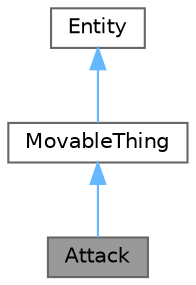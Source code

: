 digraph "Attack"
{
 // LATEX_PDF_SIZE
  bgcolor="transparent";
  edge [fontname=Helvetica,fontsize=10,labelfontname=Helvetica,labelfontsize=10];
  node [fontname=Helvetica,fontsize=10,shape=box,height=0.2,width=0.4];
  Node1 [id="Node000001",label="Attack",height=0.2,width=0.4,color="gray40", fillcolor="grey60", style="filled", fontcolor="black",tooltip="Samlade funktioner för de olika attackerna i spelet."];
  Node2 -> Node1 [id="edge1_Node000001_Node000002",dir="back",color="steelblue1",style="solid",tooltip=" "];
  Node2 [id="Node000002",label="MovableThing",height=0.2,width=0.4,color="gray40", fillcolor="white", style="filled",URL="$classMovableThing.html",tooltip="Representerar alla rörliga objekt i spelet."];
  Node3 -> Node2 [id="edge2_Node000002_Node000003",dir="back",color="steelblue1",style="solid",tooltip=" "];
  Node3 [id="Node000003",label="Entity",height=0.2,width=0.4,color="gray40", fillcolor="white", style="filled",URL="$classEntity.html",tooltip="Basklass för alla objekt i spelet."];
}
